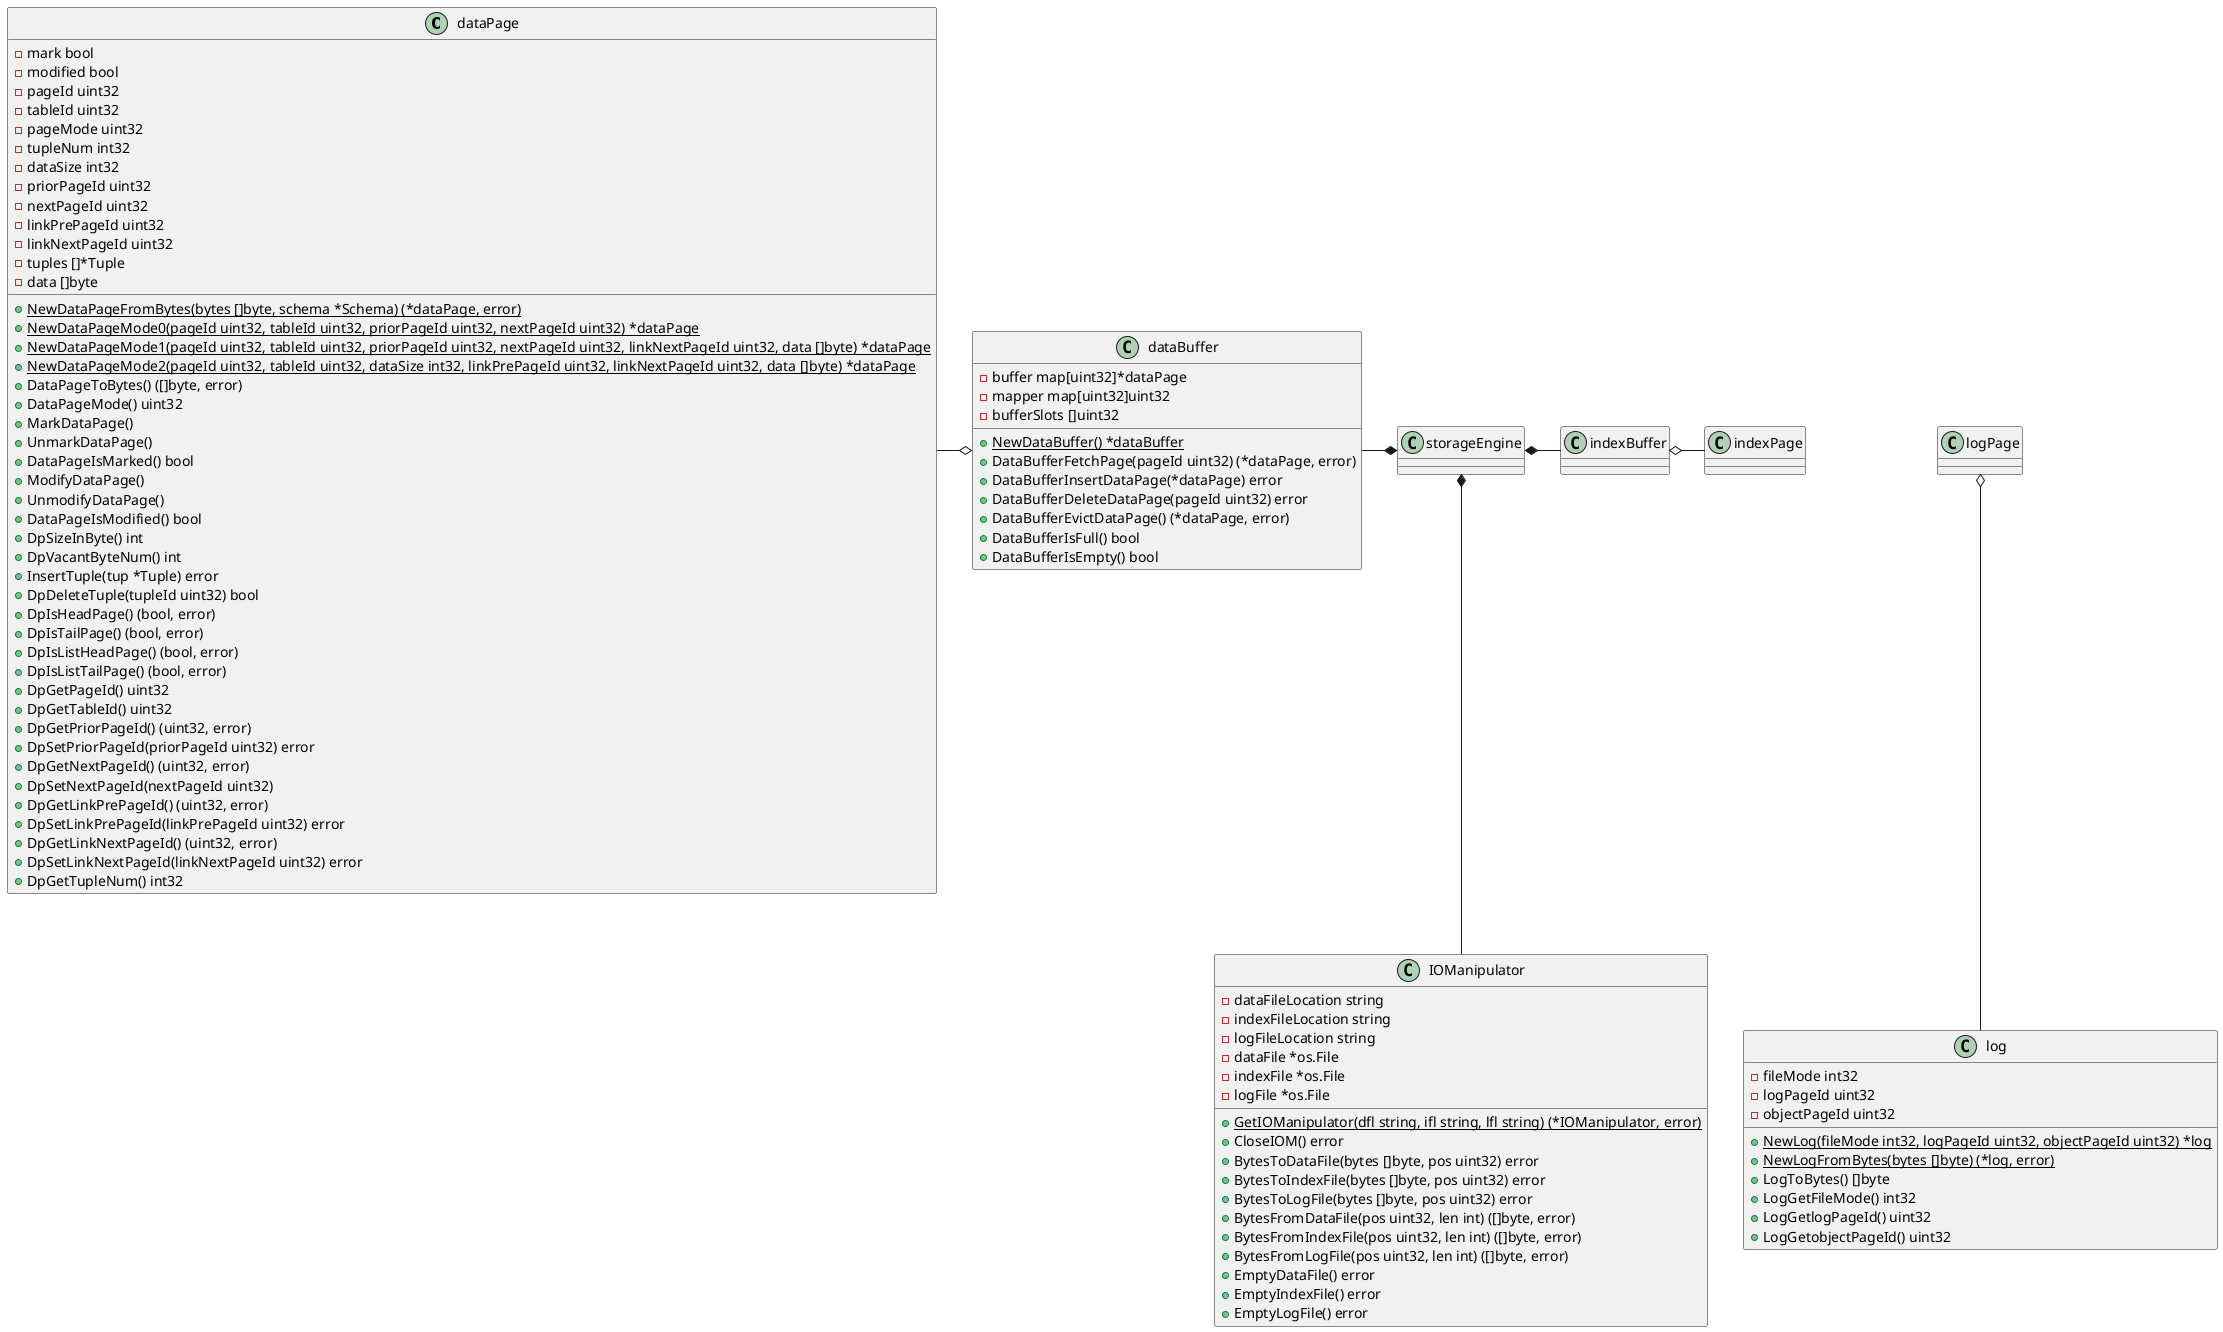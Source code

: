 @startuml

class dataPage {
    -mark bool
    -modified bool
    -pageId uint32
    -tableId uint32
    -pageMode uint32
    -tupleNum int32
    -dataSize int32
    -priorPageId uint32
    -nextPageId uint32
    -linkPrePageId uint32
    -linkNextPageId uint32
    -tuples []*Tuple
    -data []byte

    +{static} NewDataPageFromBytes(bytes []byte, schema *Schema) (*dataPage, error)
    +{static} NewDataPageMode0(pageId uint32, tableId uint32, priorPageId uint32, nextPageId uint32) *dataPage
    +{static} NewDataPageMode1(pageId uint32, tableId uint32, priorPageId uint32, nextPageId uint32, linkNextPageId uint32, data []byte) *dataPage
    +{static} NewDataPageMode2(pageId uint32, tableId uint32, dataSize int32, linkPrePageId uint32, linkNextPageId uint32, data []byte) *dataPage
    +DataPageToBytes() ([]byte, error)
    +DataPageMode() uint32
    +MarkDataPage()
    +UnmarkDataPage()
    +DataPageIsMarked() bool
    +ModifyDataPage()
    +UnmodifyDataPage()
    +DataPageIsModified() bool
    +DpSizeInByte() int
    +DpVacantByteNum() int
    +InsertTuple(tup *Tuple) error
    +DpDeleteTuple(tupleId uint32) bool
    +DpIsHeadPage() (bool, error)
    +DpIsTailPage() (bool, error)
    +DpIsListHeadPage() (bool, error)
    +DpIsListTailPage() (bool, error)
    +DpGetPageId() uint32
    +DpGetTableId() uint32
    +DpGetPriorPageId() (uint32, error)
    +DpSetPriorPageId(priorPageId uint32) error
    +DpGetNextPageId() (uint32, error)
    +DpSetNextPageId(nextPageId uint32)
    +DpGetLinkPrePageId() (uint32, error)
    +DpSetLinkPrePageId(linkPrePageId uint32) error
    +DpGetLinkNextPageId() (uint32, error)
    +DpSetLinkNextPageId(linkNextPageId uint32) error
    +DpGetTupleNum() int32
}

class IOManipulator {
    -dataFileLocation string
    -indexFileLocation string
    -logFileLocation string
    -dataFile *os.File
    -indexFile *os.File
    -logFile *os.File

    +{static} GetIOManipulator(dfl string, ifl string, lfl string) (*IOManipulator, error)
    +CloseIOM() error
    +BytesToDataFile(bytes []byte, pos uint32) error
    +BytesToIndexFile(bytes []byte, pos uint32) error
    +BytesToLogFile(bytes []byte, pos uint32) error
    +BytesFromDataFile(pos uint32, len int) ([]byte, error)
    +BytesFromIndexFile(pos uint32, len int) ([]byte, error)
    +BytesFromLogFile(pos uint32, len int) ([]byte, error)
    +EmptyDataFile() error
    +EmptyIndexFile() error
    +EmptyLogFile() error
}

class dataBuffer {
    -buffer map[uint32]*dataPage
    -mapper map[uint32]uint32
    -bufferSlots []uint32
    +{static} NewDataBuffer() *dataBuffer
    +DataBufferFetchPage(pageId uint32) (*dataPage, error)
    +DataBufferInsertDataPage(*dataPage) error
    +DataBufferDeleteDataPage(pageId uint32) error
    +DataBufferEvictDataPage() (*dataPage, error)
    +DataBufferIsFull() bool
    +DataBufferIsEmpty() bool
}

class storageEngine {

}

class indexBuffer {

}

class indexPage {

}

class logPage {

}

class log {
    -fileMode int32
	-logPageId uint32
	-objectPageId uint32
    +{static} NewLog(fileMode int32, logPageId uint32, objectPageId uint32) *log
    +{static} NewLogFromBytes(bytes []byte) (*log, error)
    +LogToBytes() []byte
    +LogGetFileMode() int32
    +LogGetlogPageId() uint32
    +LogGetobjectPageId() uint32
}

storageEngine *-down- IOManipulator
storageEngine *-left- dataBuffer
dataBuffer o-left- dataPage
storageEngine *-right- indexBuffer
indexBuffer o-right- indexPage
logPage o-- log



@enduml